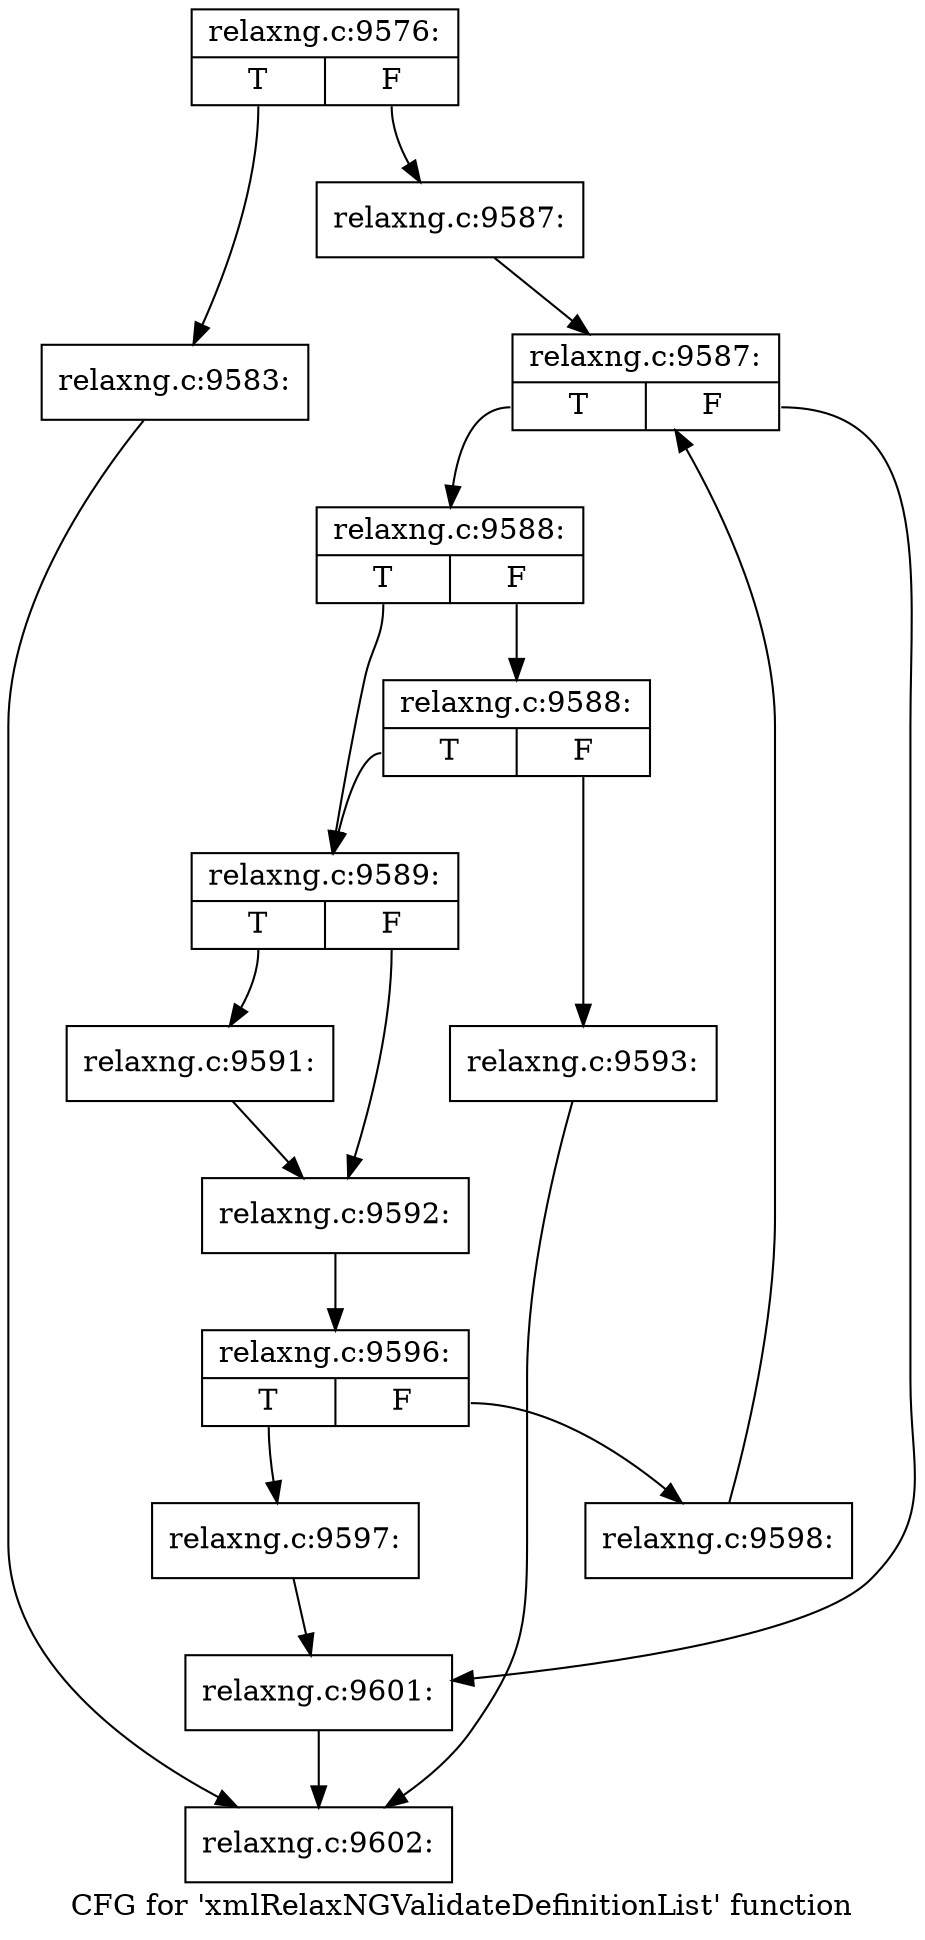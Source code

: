 digraph "CFG for 'xmlRelaxNGValidateDefinitionList' function" {
	label="CFG for 'xmlRelaxNGValidateDefinitionList' function";

	Node0x3fe0e20 [shape=record,label="{relaxng.c:9576:|{<s0>T|<s1>F}}"];
	Node0x3fe0e20:s0 -> Node0x3fe7fb0;
	Node0x3fe0e20:s1 -> Node0x3fe8000;
	Node0x3fe7fb0 [shape=record,label="{relaxng.c:9583:}"];
	Node0x3fe7fb0 -> Node0x3fe73a0;
	Node0x3fe8000 [shape=record,label="{relaxng.c:9587:}"];
	Node0x3fe8000 -> Node0x3fe8840;
	Node0x3fe8840 [shape=record,label="{relaxng.c:9587:|{<s0>T|<s1>F}}"];
	Node0x3fe8840:s0 -> Node0x3fe8c30;
	Node0x3fe8840:s1 -> Node0x3fe8a60;
	Node0x3fe8c30 [shape=record,label="{relaxng.c:9588:|{<s0>T|<s1>F}}"];
	Node0x3fe8c30:s0 -> Node0x3fe8df0;
	Node0x3fe8c30:s1 -> Node0x3fe8ee0;
	Node0x3fe8ee0 [shape=record,label="{relaxng.c:9588:|{<s0>T|<s1>F}}"];
	Node0x3fe8ee0:s0 -> Node0x3fe8df0;
	Node0x3fe8ee0:s1 -> Node0x3fe8e90;
	Node0x3fe8df0 [shape=record,label="{relaxng.c:9589:|{<s0>T|<s1>F}}"];
	Node0x3fe8df0:s0 -> Node0x3fe98c0;
	Node0x3fe8df0:s1 -> Node0x3fe9910;
	Node0x3fe98c0 [shape=record,label="{relaxng.c:9591:}"];
	Node0x3fe98c0 -> Node0x3fe9910;
	Node0x3fe9910 [shape=record,label="{relaxng.c:9592:}"];
	Node0x3fe9910 -> Node0x3fe8e40;
	Node0x3fe8e90 [shape=record,label="{relaxng.c:9593:}"];
	Node0x3fe8e90 -> Node0x3fe73a0;
	Node0x3fe8e40 [shape=record,label="{relaxng.c:9596:|{<s0>T|<s1>F}}"];
	Node0x3fe8e40:s0 -> Node0x3fea2e0;
	Node0x3fe8e40:s1 -> Node0x3fea330;
	Node0x3fea2e0 [shape=record,label="{relaxng.c:9597:}"];
	Node0x3fea2e0 -> Node0x3fe8a60;
	Node0x3fea330 [shape=record,label="{relaxng.c:9598:}"];
	Node0x3fea330 -> Node0x3fe8840;
	Node0x3fe8a60 [shape=record,label="{relaxng.c:9601:}"];
	Node0x3fe8a60 -> Node0x3fe73a0;
	Node0x3fe73a0 [shape=record,label="{relaxng.c:9602:}"];
}
